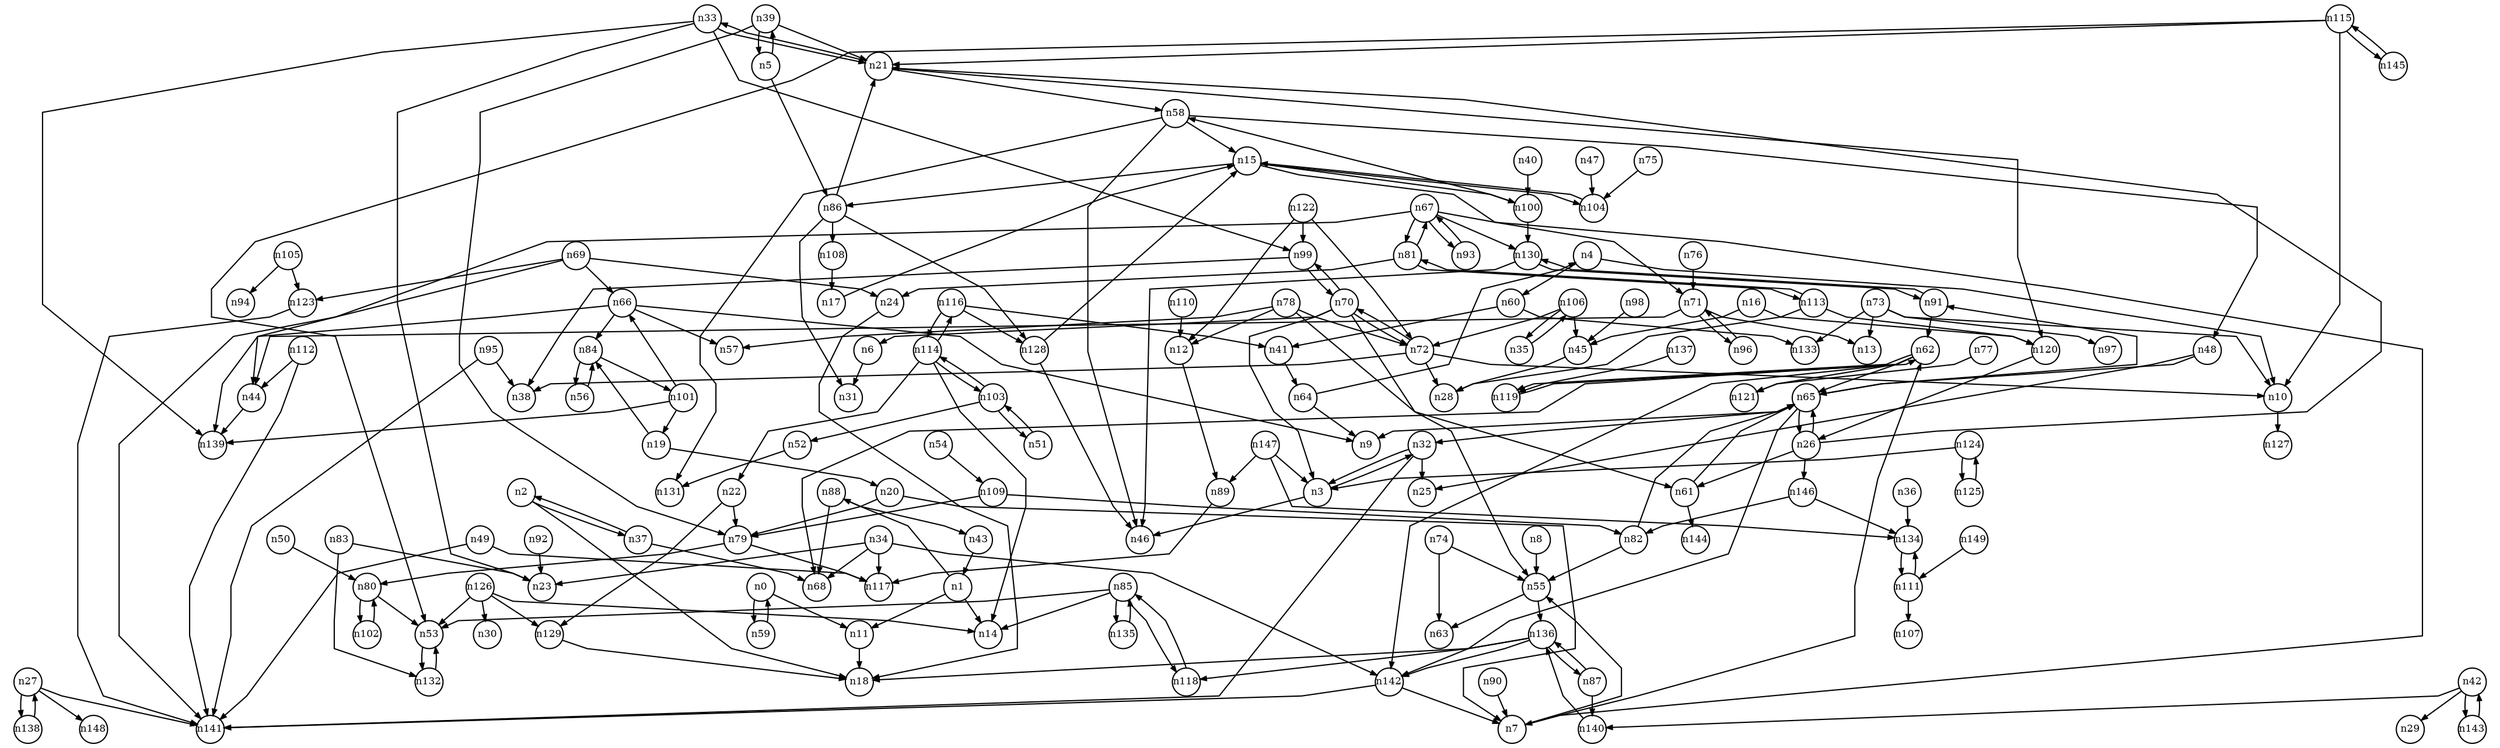 digraph G{
splines=polyline;
ranksep=0.22;
nodesep=0.22;
nodesize=0.32;
fontsize=8
edge [arrowsize=0.5]
node [fontsize=8 shape=circle width=0.32 fixedsize=shape];

n11 -> n18
n0 -> n11
n0 -> n59
n59 -> n0
n1 -> n11
n1 -> n14
n1 -> n88
n88 -> n68
n88 -> n43
n2 -> n18
n2 -> n37
n37 -> n68
n37 -> n2
n3 -> n46
n3 -> n32
n10 -> n127
n4 -> n10
n4 -> n60
n60 -> n41
n60 -> n133
n39 -> n21
n39 -> n79
n39 -> n5
n5 -> n39
n5 -> n86
n86 -> n21
n86 -> n31
n86 -> n108
n86 -> n128
n6 -> n31
n55 -> n63
n55 -> n136
n7 -> n55
n7 -> n62
n8 -> n55
n89 -> n117
n12 -> n89
n71 -> n13
n71 -> n44
n71 -> n96
n15 -> n71
n15 -> n86
n15 -> n100
n15 -> n104
n100 -> n58
n100 -> n130
n104 -> n15
n45 -> n28
n16 -> n45
n16 -> n120
n120 -> n26
n20 -> n7
n20 -> n79
n19 -> n20
n19 -> n84
n79 -> n80
n79 -> n117
n58 -> n46
n58 -> n48
n58 -> n131
n58 -> n15
n21 -> n58
n21 -> n120
n21 -> n33
n22 -> n79
n22 -> n129
n129 -> n18
n24 -> n18
n26 -> n21
n26 -> n61
n26 -> n146
n26 -> n65
n61 -> n144
n61 -> n65
n146 -> n82
n146 -> n134
n138 -> n27
n27 -> n138
n27 -> n141
n27 -> n148
n32 -> n3
n32 -> n25
n32 -> n141
n33 -> n21
n33 -> n23
n33 -> n99
n33 -> n139
n99 -> n38
n99 -> n70
n34 -> n23
n34 -> n68
n34 -> n117
n34 -> n142
n142 -> n7
n142 -> n141
n134 -> n111
n36 -> n134
n40 -> n100
n42 -> n29
n42 -> n140
n42 -> n143
n140 -> n136
n43 -> n1
n44 -> n139
n47 -> n104
n48 -> n25
n48 -> n65
n49 -> n117
n49 -> n141
n80 -> n53
n80 -> n102
n50 -> n80
n52 -> n131
n132 -> n53
n53 -> n132
n109 -> n79
n109 -> n82
n54 -> n109
n41 -> n64
n65 -> n9
n65 -> n26
n65 -> n32
n65 -> n91
n65 -> n142
n62 -> n65
n62 -> n68
n62 -> n119
n62 -> n121
n62 -> n142
n119 -> n62
n64 -> n4
n64 -> n9
n91 -> n130
n91 -> n62
n66 -> n9
n66 -> n57
n66 -> n139
n66 -> n84
n67 -> n7
n67 -> n44
n67 -> n93
n67 -> n130
n67 -> n81
n93 -> n67
n130 -> n46
n130 -> n91
n69 -> n24
n69 -> n66
n69 -> n123
n69 -> n141
n123 -> n141
n70 -> n3
n70 -> n6
n70 -> n55
n70 -> n72
n70 -> n99
n72 -> n10
n72 -> n28
n72 -> n38
n72 -> n70
n73 -> n10
n73 -> n13
n73 -> n97
n73 -> n133
n74 -> n55
n74 -> n63
n75 -> n104
n76 -> n71
n77 -> n121
n78 -> n12
n78 -> n57
n78 -> n61
n78 -> n72
n81 -> n24
n81 -> n67
n81 -> n113
n113 -> n28
n113 -> n120
n113 -> n81
n82 -> n55
n82 -> n65
n83 -> n23
n83 -> n132
n56 -> n84
n84 -> n56
n84 -> n101
n101 -> n19
n101 -> n66
n101 -> n139
n85 -> n14
n85 -> n53
n85 -> n135
n85 -> n118
n135 -> n85
n108 -> n17
n128 -> n46
n128 -> n15
n87 -> n140
n87 -> n136
n90 -> n7
n92 -> n23
n95 -> n38
n95 -> n141
n96 -> n71
n98 -> n45
n102 -> n80
n51 -> n103
n103 -> n51
n103 -> n52
n103 -> n114
n114 -> n14
n114 -> n22
n114 -> n116
n114 -> n103
n105 -> n94
n105 -> n123
n35 -> n106
n106 -> n35
n106 -> n45
n106 -> n72
n17 -> n15
n110 -> n12
n111 -> n107
n111 -> n134
n112 -> n44
n112 -> n141
n116 -> n41
n116 -> n128
n116 -> n114
n115 -> n10
n115 -> n21
n115 -> n53
n115 -> n145
n145 -> n115
n118 -> n85
n122 -> n12
n122 -> n72
n122 -> n99
n124 -> n3
n124 -> n125
n125 -> n124
n126 -> n14
n126 -> n30
n126 -> n53
n126 -> n129
n136 -> n18
n136 -> n87
n136 -> n118
n136 -> n142
n137 -> n119
n143 -> n42
n147 -> n3
n147 -> n89
n147 -> n134
n149 -> n111
}

